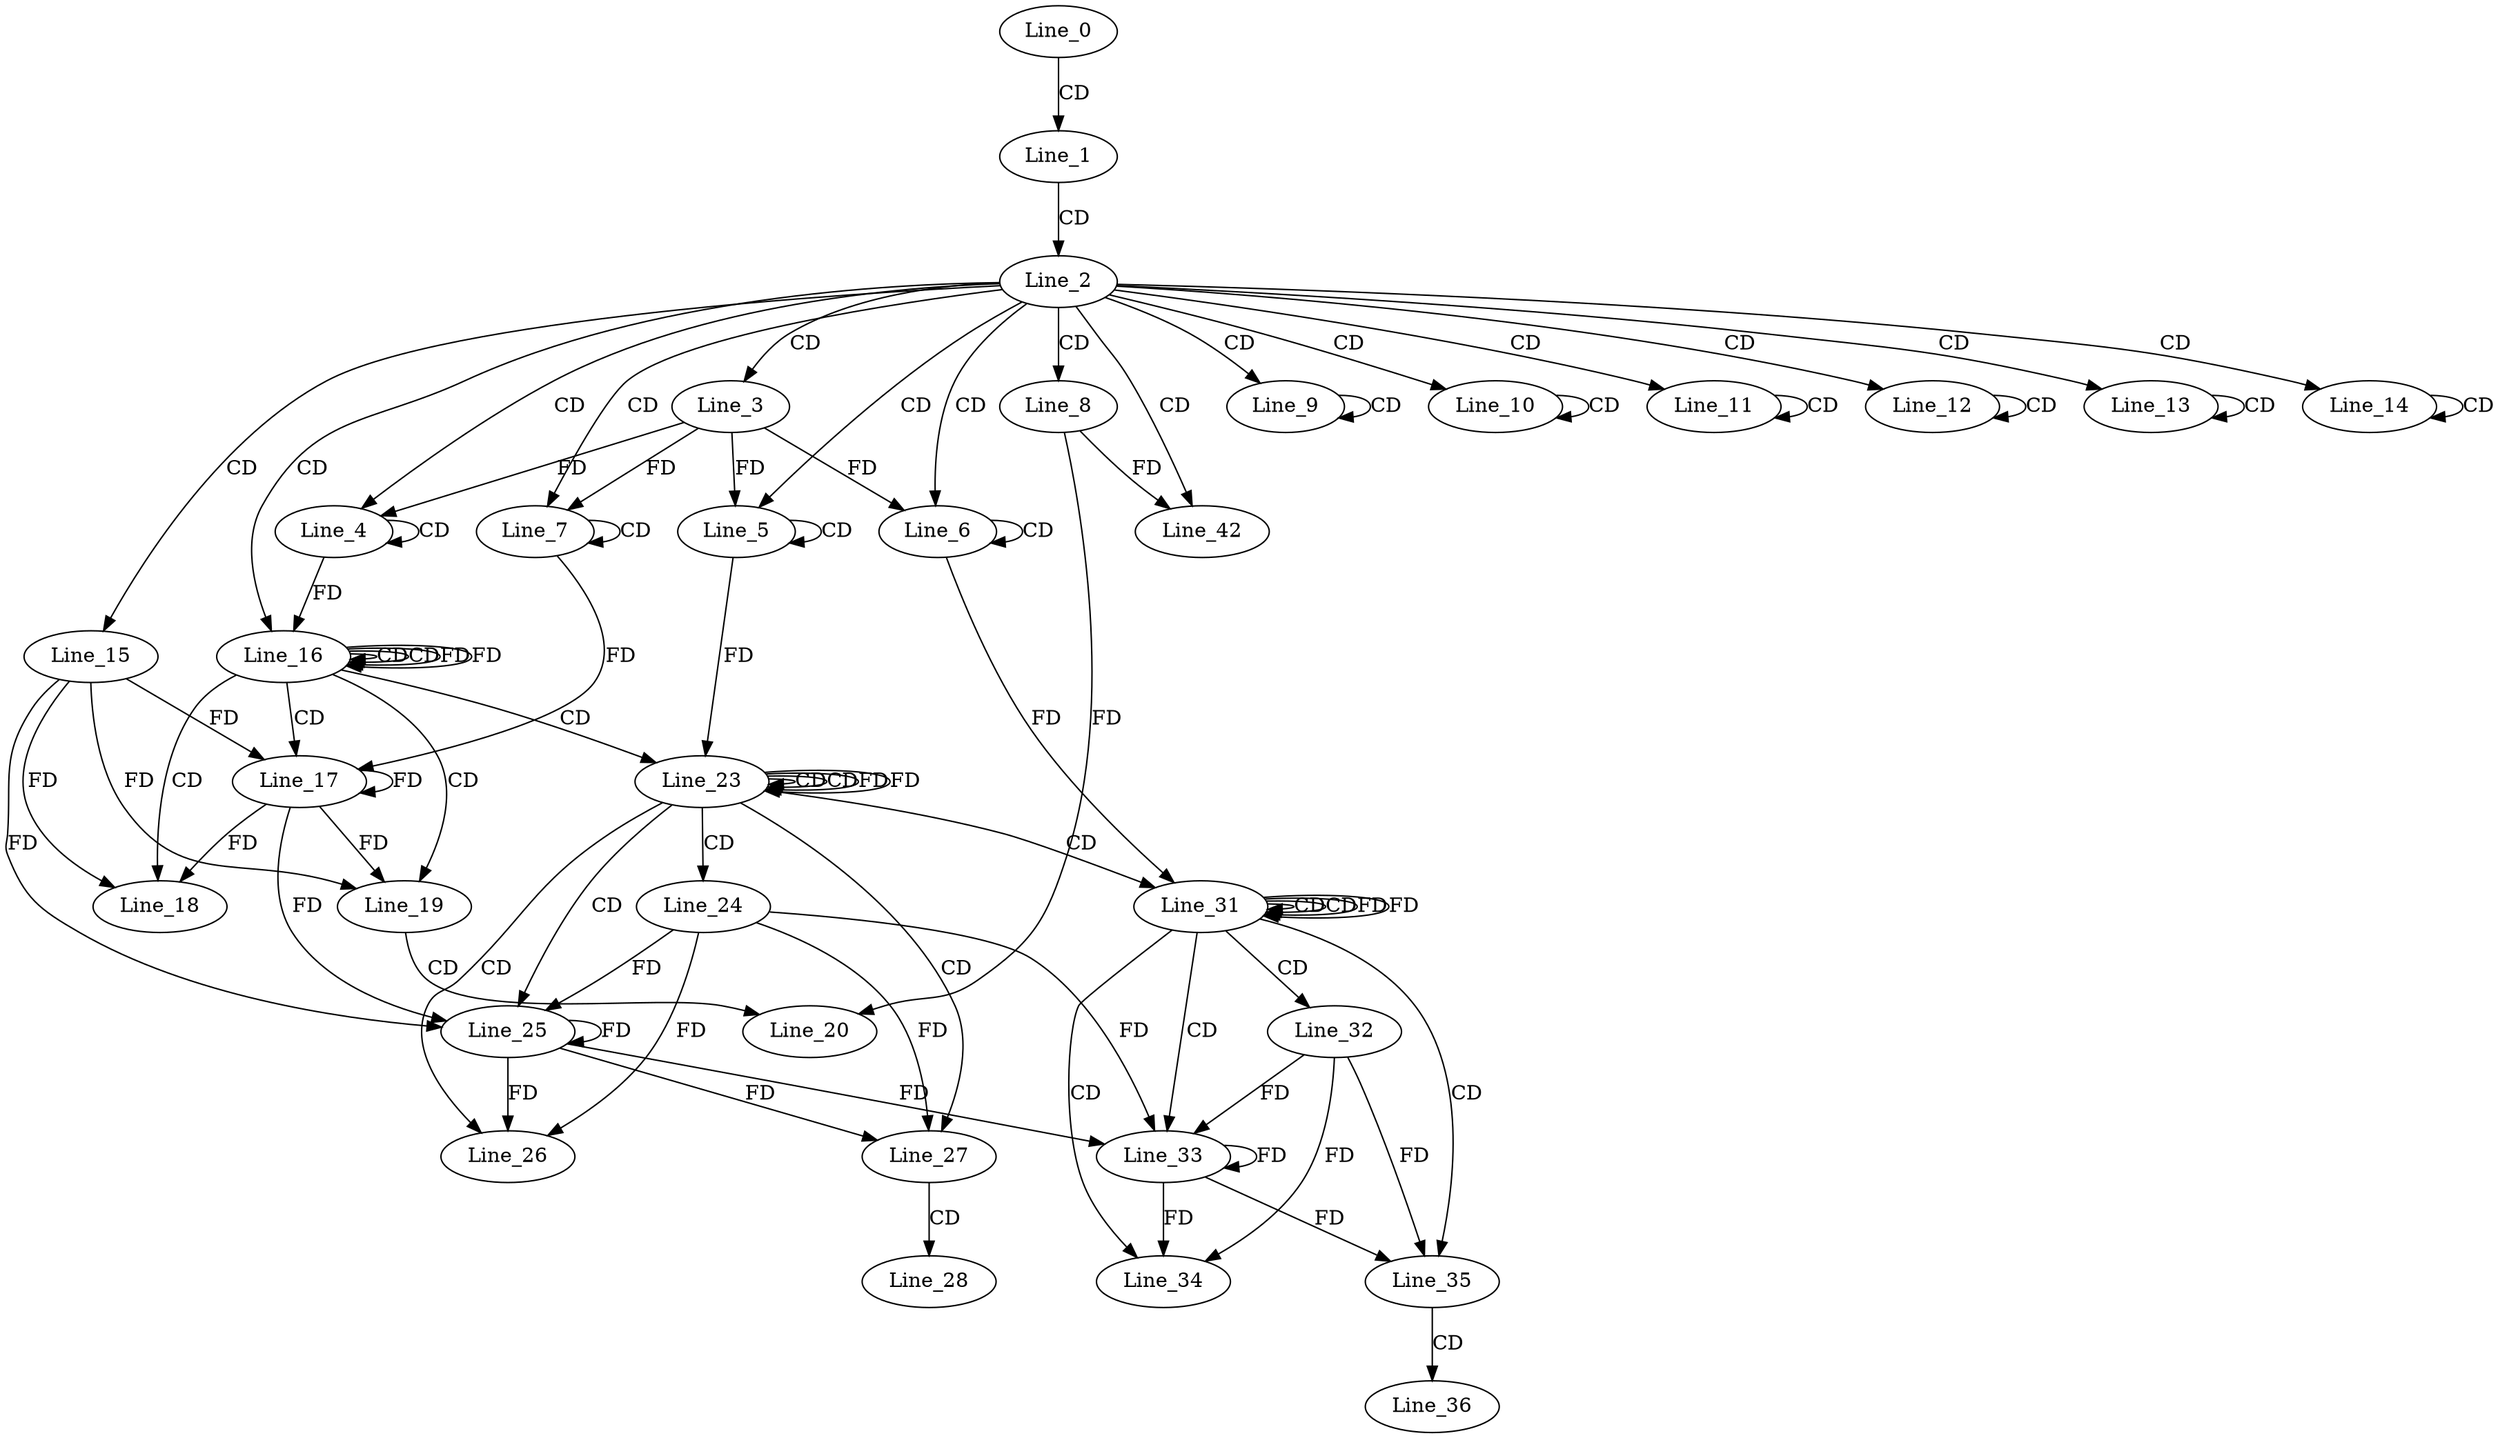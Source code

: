 digraph G {
  Line_0;
  Line_1;
  Line_2;
  Line_3;
  Line_4;
  Line_4;
  Line_5;
  Line_5;
  Line_6;
  Line_6;
  Line_7;
  Line_7;
  Line_8;
  Line_9;
  Line_9;
  Line_10;
  Line_10;
  Line_11;
  Line_11;
  Line_12;
  Line_12;
  Line_13;
  Line_13;
  Line_14;
  Line_14;
  Line_15;
  Line_16;
  Line_16;
  Line_16;
  Line_17;
  Line_18;
  Line_19;
  Line_20;
  Line_23;
  Line_23;
  Line_23;
  Line_24;
  Line_25;
  Line_26;
  Line_27;
  Line_28;
  Line_31;
  Line_31;
  Line_31;
  Line_32;
  Line_33;
  Line_34;
  Line_35;
  Line_36;
  Line_42;
  Line_0 -> Line_1 [ label="CD" ];
  Line_1 -> Line_2 [ label="CD" ];
  Line_2 -> Line_3 [ label="CD" ];
  Line_2 -> Line_4 [ label="CD" ];
  Line_4 -> Line_4 [ label="CD" ];
  Line_3 -> Line_4 [ label="FD" ];
  Line_2 -> Line_5 [ label="CD" ];
  Line_5 -> Line_5 [ label="CD" ];
  Line_3 -> Line_5 [ label="FD" ];
  Line_2 -> Line_6 [ label="CD" ];
  Line_6 -> Line_6 [ label="CD" ];
  Line_3 -> Line_6 [ label="FD" ];
  Line_2 -> Line_7 [ label="CD" ];
  Line_7 -> Line_7 [ label="CD" ];
  Line_3 -> Line_7 [ label="FD" ];
  Line_2 -> Line_8 [ label="CD" ];
  Line_2 -> Line_9 [ label="CD" ];
  Line_9 -> Line_9 [ label="CD" ];
  Line_2 -> Line_10 [ label="CD" ];
  Line_10 -> Line_10 [ label="CD" ];
  Line_2 -> Line_11 [ label="CD" ];
  Line_11 -> Line_11 [ label="CD" ];
  Line_2 -> Line_12 [ label="CD" ];
  Line_12 -> Line_12 [ label="CD" ];
  Line_2 -> Line_13 [ label="CD" ];
  Line_13 -> Line_13 [ label="CD" ];
  Line_2 -> Line_14 [ label="CD" ];
  Line_14 -> Line_14 [ label="CD" ];
  Line_2 -> Line_15 [ label="CD" ];
  Line_2 -> Line_16 [ label="CD" ];
  Line_16 -> Line_16 [ label="CD" ];
  Line_4 -> Line_16 [ label="FD" ];
  Line_16 -> Line_16 [ label="CD" ];
  Line_16 -> Line_16 [ label="FD" ];
  Line_16 -> Line_17 [ label="CD" ];
  Line_17 -> Line_17 [ label="FD" ];
  Line_15 -> Line_17 [ label="FD" ];
  Line_7 -> Line_17 [ label="FD" ];
  Line_16 -> Line_18 [ label="CD" ];
  Line_17 -> Line_18 [ label="FD" ];
  Line_15 -> Line_18 [ label="FD" ];
  Line_16 -> Line_19 [ label="CD" ];
  Line_17 -> Line_19 [ label="FD" ];
  Line_15 -> Line_19 [ label="FD" ];
  Line_19 -> Line_20 [ label="CD" ];
  Line_8 -> Line_20 [ label="FD" ];
  Line_16 -> Line_23 [ label="CD" ];
  Line_23 -> Line_23 [ label="CD" ];
  Line_5 -> Line_23 [ label="FD" ];
  Line_23 -> Line_23 [ label="CD" ];
  Line_23 -> Line_23 [ label="FD" ];
  Line_23 -> Line_24 [ label="CD" ];
  Line_23 -> Line_25 [ label="CD" ];
  Line_24 -> Line_25 [ label="FD" ];
  Line_25 -> Line_25 [ label="FD" ];
  Line_17 -> Line_25 [ label="FD" ];
  Line_15 -> Line_25 [ label="FD" ];
  Line_23 -> Line_26 [ label="CD" ];
  Line_24 -> Line_26 [ label="FD" ];
  Line_25 -> Line_26 [ label="FD" ];
  Line_23 -> Line_27 [ label="CD" ];
  Line_24 -> Line_27 [ label="FD" ];
  Line_25 -> Line_27 [ label="FD" ];
  Line_27 -> Line_28 [ label="CD" ];
  Line_23 -> Line_31 [ label="CD" ];
  Line_31 -> Line_31 [ label="CD" ];
  Line_6 -> Line_31 [ label="FD" ];
  Line_31 -> Line_31 [ label="CD" ];
  Line_31 -> Line_31 [ label="FD" ];
  Line_31 -> Line_32 [ label="CD" ];
  Line_31 -> Line_33 [ label="CD" ];
  Line_32 -> Line_33 [ label="FD" ];
  Line_33 -> Line_33 [ label="FD" ];
  Line_24 -> Line_33 [ label="FD" ];
  Line_25 -> Line_33 [ label="FD" ];
  Line_31 -> Line_34 [ label="CD" ];
  Line_32 -> Line_34 [ label="FD" ];
  Line_33 -> Line_34 [ label="FD" ];
  Line_31 -> Line_35 [ label="CD" ];
  Line_32 -> Line_35 [ label="FD" ];
  Line_33 -> Line_35 [ label="FD" ];
  Line_35 -> Line_36 [ label="CD" ];
  Line_2 -> Line_42 [ label="CD" ];
  Line_8 -> Line_42 [ label="FD" ];
  Line_16 -> Line_16 [ label="FD" ];
  Line_23 -> Line_23 [ label="FD" ];
  Line_31 -> Line_31 [ label="FD" ];
}
